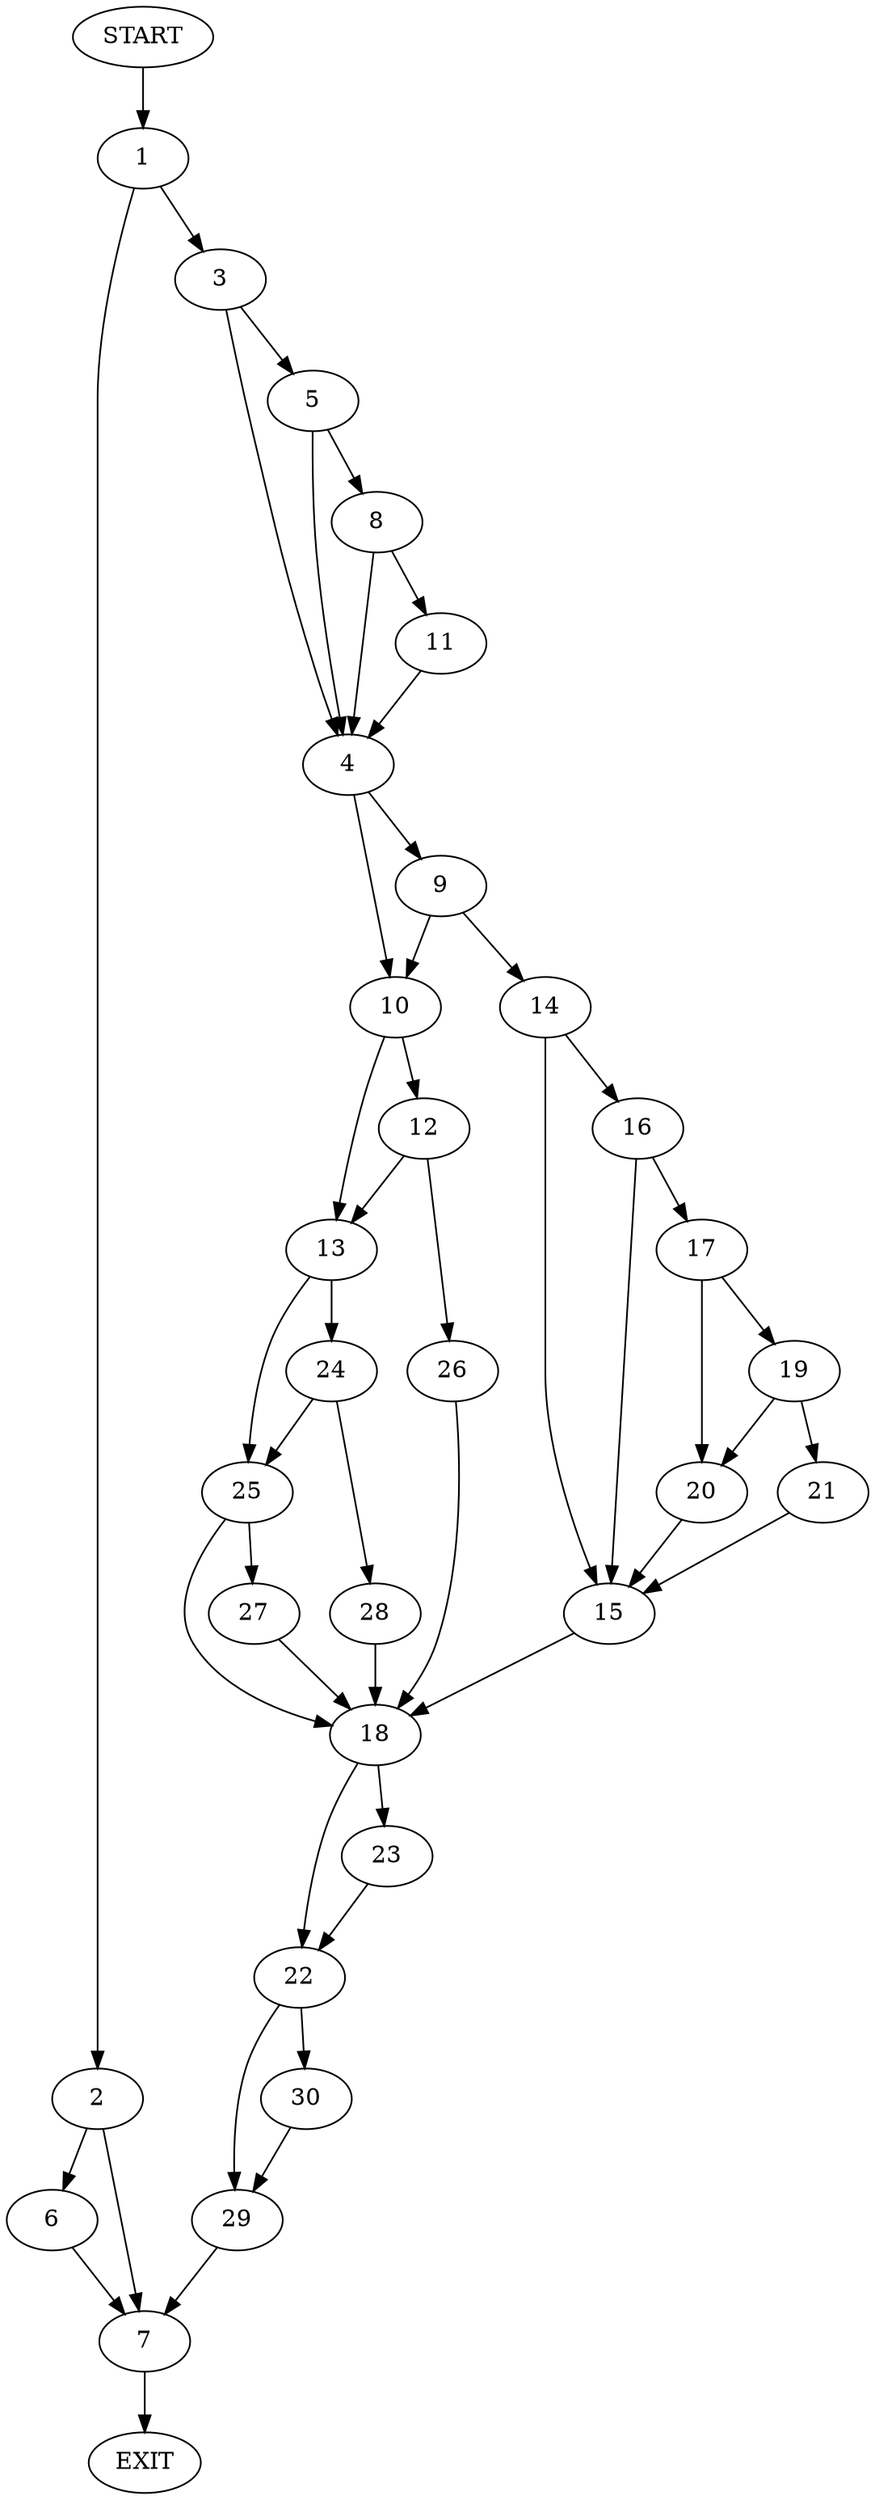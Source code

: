 digraph {
0 [label="START"]
31 [label="EXIT"]
0 -> 1
1 -> 2
1 -> 3
3 -> 4
3 -> 5
2 -> 6
2 -> 7
5 -> 4
5 -> 8
4 -> 9
4 -> 10
8 -> 4
8 -> 11
11 -> 4
10 -> 12
10 -> 13
9 -> 14
9 -> 10
14 -> 15
14 -> 16
16 -> 15
16 -> 17
15 -> 18
17 -> 19
17 -> 20
19 -> 21
19 -> 20
20 -> 15
21 -> 15
18 -> 22
18 -> 23
13 -> 24
13 -> 25
12 -> 26
12 -> 13
26 -> 18
25 -> 18
25 -> 27
24 -> 25
24 -> 28
28 -> 18
27 -> 18
23 -> 22
22 -> 29
22 -> 30
29 -> 7
30 -> 29
7 -> 31
6 -> 7
}
